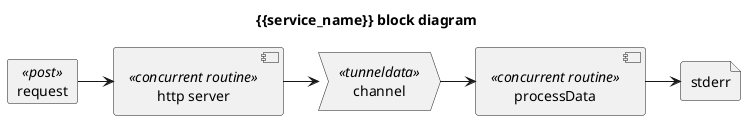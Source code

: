 ' This is a sample block diagram
@startuml {{service_name}} block diagram
title "{{service_name}} block diagram"
skinparam linetype ortho

card request <<post>> as request
component "http server" <<concurrent routine>> as httpsvr
process channel  <<tunneldata>> as channel
component "processData"  <<concurrent routine>> as processData
file "stderr" as terminal

request -> httpsvr
httpsvr -> channel
channel -> processData
processData -> terminal

@enduml